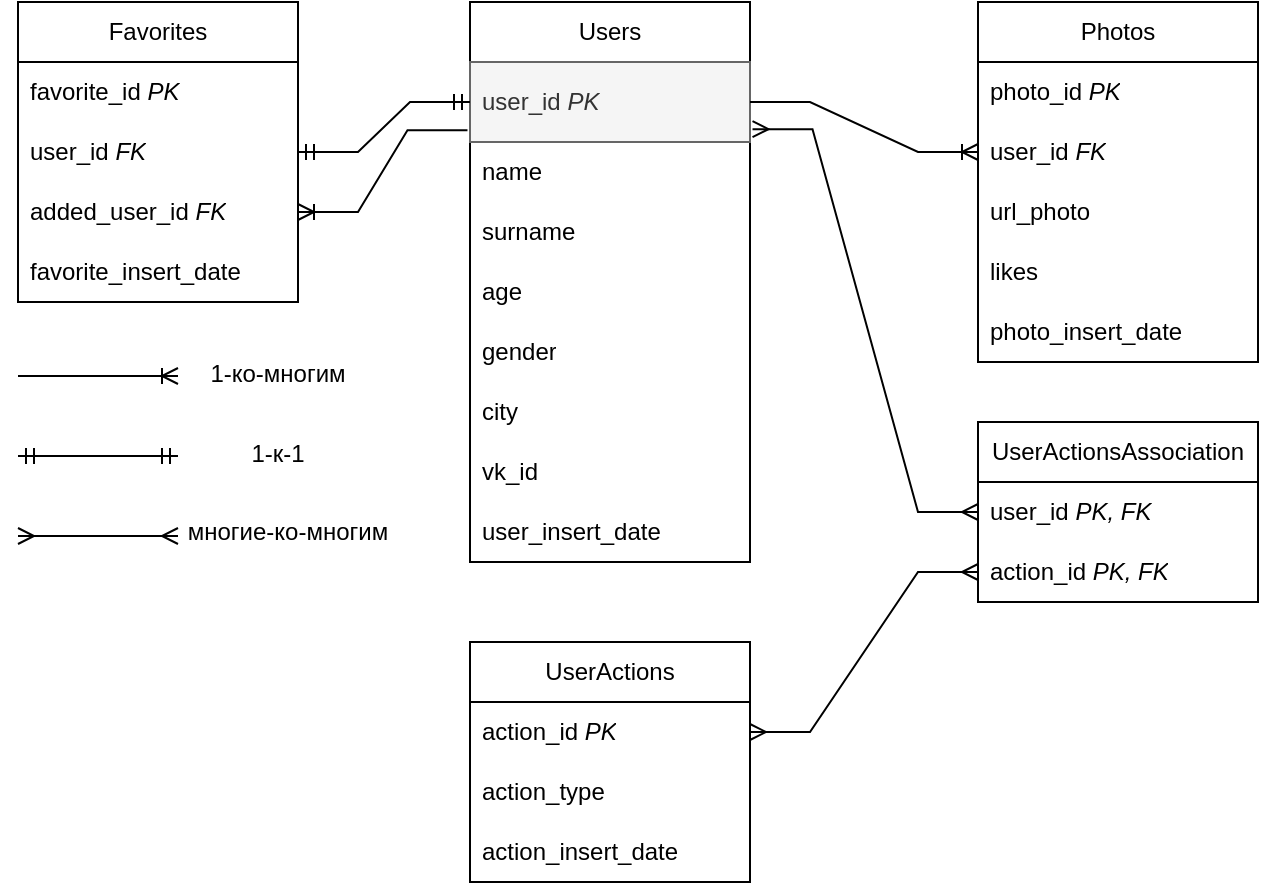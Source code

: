 <mxfile version="21.8.1" type="device">
  <diagram name="Страница — 1" id="Jh7PC3iZB7BjFHJ6pNcI">
    <mxGraphModel dx="1002" dy="671" grid="1" gridSize="10" guides="1" tooltips="1" connect="1" arrows="1" fold="1" page="1" pageScale="1" pageWidth="3300" pageHeight="4681" math="0" shadow="0">
      <root>
        <mxCell id="0" />
        <mxCell id="1" parent="0" />
        <mxCell id="h3TQ16VrkKnIycUdb-QE-1" value="Users" style="swimlane;fontStyle=0;childLayout=stackLayout;horizontal=1;startSize=30;horizontalStack=0;resizeParent=1;resizeParentMax=0;resizeLast=0;collapsible=1;marginBottom=0;whiteSpace=wrap;html=1;" vertex="1" parent="1">
          <mxGeometry x="406" y="40" width="140" height="280" as="geometry" />
        </mxCell>
        <mxCell id="h3TQ16VrkKnIycUdb-QE-2" value="user_id&amp;nbsp;&lt;i&gt;PK&lt;/i&gt;" style="text;strokeColor=#666666;fillColor=#f5f5f5;align=left;verticalAlign=middle;spacingLeft=4;spacingRight=4;overflow=hidden;points=[[0,0.5],[1,0.5]];portConstraint=eastwest;rotatable=0;whiteSpace=wrap;html=1;fontColor=#333333;" vertex="1" parent="h3TQ16VrkKnIycUdb-QE-1">
          <mxGeometry y="30" width="140" height="40" as="geometry" />
        </mxCell>
        <mxCell id="h3TQ16VrkKnIycUdb-QE-3" value="name" style="text;strokeColor=none;fillColor=none;align=left;verticalAlign=middle;spacingLeft=4;spacingRight=4;overflow=hidden;points=[[0,0.5],[1,0.5]];portConstraint=eastwest;rotatable=0;whiteSpace=wrap;html=1;" vertex="1" parent="h3TQ16VrkKnIycUdb-QE-1">
          <mxGeometry y="70" width="140" height="30" as="geometry" />
        </mxCell>
        <mxCell id="h3TQ16VrkKnIycUdb-QE-4" value="surname" style="text;strokeColor=none;fillColor=none;align=left;verticalAlign=middle;spacingLeft=4;spacingRight=4;overflow=hidden;points=[[0,0.5],[1,0.5]];portConstraint=eastwest;rotatable=0;whiteSpace=wrap;html=1;" vertex="1" parent="h3TQ16VrkKnIycUdb-QE-1">
          <mxGeometry y="100" width="140" height="30" as="geometry" />
        </mxCell>
        <mxCell id="h3TQ16VrkKnIycUdb-QE-5" value="age" style="text;strokeColor=none;fillColor=none;align=left;verticalAlign=middle;spacingLeft=4;spacingRight=4;overflow=hidden;points=[[0,0.5],[1,0.5]];portConstraint=eastwest;rotatable=0;whiteSpace=wrap;html=1;" vertex="1" parent="h3TQ16VrkKnIycUdb-QE-1">
          <mxGeometry y="130" width="140" height="30" as="geometry" />
        </mxCell>
        <mxCell id="h3TQ16VrkKnIycUdb-QE-6" value="gender" style="text;strokeColor=none;fillColor=none;align=left;verticalAlign=middle;spacingLeft=4;spacingRight=4;overflow=hidden;points=[[0,0.5],[1,0.5]];portConstraint=eastwest;rotatable=0;whiteSpace=wrap;html=1;" vertex="1" parent="h3TQ16VrkKnIycUdb-QE-1">
          <mxGeometry y="160" width="140" height="30" as="geometry" />
        </mxCell>
        <mxCell id="h3TQ16VrkKnIycUdb-QE-7" value="city" style="text;strokeColor=none;fillColor=none;align=left;verticalAlign=middle;spacingLeft=4;spacingRight=4;overflow=hidden;points=[[0,0.5],[1,0.5]];portConstraint=eastwest;rotatable=0;whiteSpace=wrap;html=1;" vertex="1" parent="h3TQ16VrkKnIycUdb-QE-1">
          <mxGeometry y="190" width="140" height="30" as="geometry" />
        </mxCell>
        <mxCell id="h3TQ16VrkKnIycUdb-QE-8" value="vk_id" style="text;strokeColor=none;fillColor=none;align=left;verticalAlign=middle;spacingLeft=4;spacingRight=4;overflow=hidden;points=[[0,0.5],[1,0.5]];portConstraint=eastwest;rotatable=0;whiteSpace=wrap;html=1;" vertex="1" parent="h3TQ16VrkKnIycUdb-QE-1">
          <mxGeometry y="220" width="140" height="30" as="geometry" />
        </mxCell>
        <mxCell id="h3TQ16VrkKnIycUdb-QE-49" value="user_insert_date" style="text;strokeColor=none;fillColor=none;align=left;verticalAlign=middle;spacingLeft=4;spacingRight=4;overflow=hidden;points=[[0,0.5],[1,0.5]];portConstraint=eastwest;rotatable=0;whiteSpace=wrap;html=1;" vertex="1" parent="h3TQ16VrkKnIycUdb-QE-1">
          <mxGeometry y="250" width="140" height="30" as="geometry" />
        </mxCell>
        <mxCell id="h3TQ16VrkKnIycUdb-QE-9" value="Photos" style="swimlane;fontStyle=0;childLayout=stackLayout;horizontal=1;startSize=30;horizontalStack=0;resizeParent=1;resizeParentMax=0;resizeLast=0;collapsible=1;marginBottom=0;whiteSpace=wrap;html=1;" vertex="1" parent="1">
          <mxGeometry x="660" y="40" width="140" height="180" as="geometry" />
        </mxCell>
        <mxCell id="h3TQ16VrkKnIycUdb-QE-10" value="photo_id&amp;nbsp;&lt;i&gt;PK&lt;/i&gt;" style="text;strokeColor=none;fillColor=none;align=left;verticalAlign=middle;spacingLeft=4;spacingRight=4;overflow=hidden;points=[[0,0.5],[1,0.5]];portConstraint=eastwest;rotatable=0;whiteSpace=wrap;html=1;" vertex="1" parent="h3TQ16VrkKnIycUdb-QE-9">
          <mxGeometry y="30" width="140" height="30" as="geometry" />
        </mxCell>
        <mxCell id="h3TQ16VrkKnIycUdb-QE-11" value="user_id&amp;nbsp;&lt;i&gt;FK&lt;/i&gt;" style="text;strokeColor=none;fillColor=none;align=left;verticalAlign=middle;spacingLeft=4;spacingRight=4;overflow=hidden;points=[[0,0.5],[1,0.5]];portConstraint=eastwest;rotatable=0;whiteSpace=wrap;html=1;" vertex="1" parent="h3TQ16VrkKnIycUdb-QE-9">
          <mxGeometry y="60" width="140" height="30" as="geometry" />
        </mxCell>
        <mxCell id="h3TQ16VrkKnIycUdb-QE-12" value="url_photo" style="text;strokeColor=none;fillColor=none;align=left;verticalAlign=middle;spacingLeft=4;spacingRight=4;overflow=hidden;points=[[0,0.5],[1,0.5]];portConstraint=eastwest;rotatable=0;whiteSpace=wrap;html=1;" vertex="1" parent="h3TQ16VrkKnIycUdb-QE-9">
          <mxGeometry y="90" width="140" height="30" as="geometry" />
        </mxCell>
        <mxCell id="h3TQ16VrkKnIycUdb-QE-13" value="likes" style="text;strokeColor=none;fillColor=none;align=left;verticalAlign=middle;spacingLeft=4;spacingRight=4;overflow=hidden;points=[[0,0.5],[1,0.5]];portConstraint=eastwest;rotatable=0;whiteSpace=wrap;html=1;" vertex="1" parent="h3TQ16VrkKnIycUdb-QE-9">
          <mxGeometry y="120" width="140" height="30" as="geometry" />
        </mxCell>
        <mxCell id="h3TQ16VrkKnIycUdb-QE-16" value="photo_insert_date" style="text;strokeColor=none;fillColor=none;align=left;verticalAlign=middle;spacingLeft=4;spacingRight=4;overflow=hidden;points=[[0,0.5],[1,0.5]];portConstraint=eastwest;rotatable=0;whiteSpace=wrap;html=1;" vertex="1" parent="h3TQ16VrkKnIycUdb-QE-9">
          <mxGeometry y="150" width="140" height="30" as="geometry" />
        </mxCell>
        <mxCell id="h3TQ16VrkKnIycUdb-QE-17" value="Favorites" style="swimlane;fontStyle=0;childLayout=stackLayout;horizontal=1;startSize=30;horizontalStack=0;resizeParent=1;resizeParentMax=0;resizeLast=0;collapsible=1;marginBottom=0;whiteSpace=wrap;html=1;" vertex="1" parent="1">
          <mxGeometry x="180" y="40" width="140" height="150" as="geometry" />
        </mxCell>
        <mxCell id="h3TQ16VrkKnIycUdb-QE-19" value="favorite_id&amp;nbsp;&lt;i&gt;PK&lt;/i&gt;" style="text;strokeColor=none;fillColor=none;align=left;verticalAlign=middle;spacingLeft=4;spacingRight=4;overflow=hidden;points=[[0,0.5],[1,0.5]];portConstraint=eastwest;rotatable=0;whiteSpace=wrap;html=1;" vertex="1" parent="h3TQ16VrkKnIycUdb-QE-17">
          <mxGeometry y="30" width="140" height="30" as="geometry" />
        </mxCell>
        <mxCell id="h3TQ16VrkKnIycUdb-QE-20" value="user_id&amp;nbsp;&lt;i&gt;FK&lt;/i&gt;" style="text;strokeColor=none;fillColor=none;align=left;verticalAlign=middle;spacingLeft=4;spacingRight=4;overflow=hidden;points=[[0,0.5],[1,0.5]];portConstraint=eastwest;rotatable=0;whiteSpace=wrap;html=1;" vertex="1" parent="h3TQ16VrkKnIycUdb-QE-17">
          <mxGeometry y="60" width="140" height="30" as="geometry" />
        </mxCell>
        <mxCell id="h3TQ16VrkKnIycUdb-QE-21" value="added_user_id&amp;nbsp;&lt;i&gt;FK&lt;/i&gt;" style="text;strokeColor=none;fillColor=none;align=left;verticalAlign=middle;spacingLeft=4;spacingRight=4;overflow=hidden;points=[[0,0.5],[1,0.5]];portConstraint=eastwest;rotatable=0;whiteSpace=wrap;html=1;" vertex="1" parent="h3TQ16VrkKnIycUdb-QE-17">
          <mxGeometry y="90" width="140" height="30" as="geometry" />
        </mxCell>
        <mxCell id="h3TQ16VrkKnIycUdb-QE-22" value="favorite_insert_date" style="text;strokeColor=none;fillColor=none;align=left;verticalAlign=middle;spacingLeft=4;spacingRight=4;overflow=hidden;points=[[0,0.5],[1,0.5]];portConstraint=eastwest;rotatable=0;whiteSpace=wrap;html=1;" vertex="1" parent="h3TQ16VrkKnIycUdb-QE-17">
          <mxGeometry y="120" width="140" height="30" as="geometry" />
        </mxCell>
        <mxCell id="h3TQ16VrkKnIycUdb-QE-23" value="UserActions" style="swimlane;fontStyle=0;childLayout=stackLayout;horizontal=1;startSize=30;horizontalStack=0;resizeParent=1;resizeParentMax=0;resizeLast=0;collapsible=1;marginBottom=0;whiteSpace=wrap;html=1;" vertex="1" parent="1">
          <mxGeometry x="406" y="360" width="140" height="120" as="geometry" />
        </mxCell>
        <mxCell id="h3TQ16VrkKnIycUdb-QE-24" value="action_id&amp;nbsp;&lt;i&gt;PK&lt;/i&gt;" style="text;strokeColor=none;fillColor=none;align=left;verticalAlign=middle;spacingLeft=4;spacingRight=4;overflow=hidden;points=[[0,0.5],[1,0.5]];portConstraint=eastwest;rotatable=0;whiteSpace=wrap;html=1;" vertex="1" parent="h3TQ16VrkKnIycUdb-QE-23">
          <mxGeometry y="30" width="140" height="30" as="geometry" />
        </mxCell>
        <mxCell id="h3TQ16VrkKnIycUdb-QE-26" value="action_type" style="text;strokeColor=none;fillColor=none;align=left;verticalAlign=middle;spacingLeft=4;spacingRight=4;overflow=hidden;points=[[0,0.5],[1,0.5]];portConstraint=eastwest;rotatable=0;whiteSpace=wrap;html=1;" vertex="1" parent="h3TQ16VrkKnIycUdb-QE-23">
          <mxGeometry y="60" width="140" height="30" as="geometry" />
        </mxCell>
        <mxCell id="h3TQ16VrkKnIycUdb-QE-27" value="action_insert_date" style="text;strokeColor=none;fillColor=none;align=left;verticalAlign=middle;spacingLeft=4;spacingRight=4;overflow=hidden;points=[[0,0.5],[1,0.5]];portConstraint=eastwest;rotatable=0;whiteSpace=wrap;html=1;" vertex="1" parent="h3TQ16VrkKnIycUdb-QE-23">
          <mxGeometry y="90" width="140" height="30" as="geometry" />
        </mxCell>
        <mxCell id="h3TQ16VrkKnIycUdb-QE-36" value="" style="edgeStyle=entityRelationEdgeStyle;fontSize=12;html=1;endArrow=ERoneToMany;rounded=0;exitX=1;exitY=0.5;exitDx=0;exitDy=0;entryX=0;entryY=0.5;entryDx=0;entryDy=0;" edge="1" parent="1" source="h3TQ16VrkKnIycUdb-QE-2" target="h3TQ16VrkKnIycUdb-QE-11">
          <mxGeometry width="100" height="100" relative="1" as="geometry">
            <mxPoint x="590" y="120" as="sourcePoint" />
            <mxPoint x="690" y="20" as="targetPoint" />
          </mxGeometry>
        </mxCell>
        <mxCell id="h3TQ16VrkKnIycUdb-QE-37" value="" style="edgeStyle=entityRelationEdgeStyle;fontSize=12;html=1;endArrow=ERmandOne;startArrow=ERmandOne;rounded=0;exitX=1;exitY=0.5;exitDx=0;exitDy=0;entryX=0;entryY=0.5;entryDx=0;entryDy=0;" edge="1" parent="1" source="h3TQ16VrkKnIycUdb-QE-20" target="h3TQ16VrkKnIycUdb-QE-2">
          <mxGeometry width="100" height="100" relative="1" as="geometry">
            <mxPoint x="270" y="440" as="sourcePoint" />
            <mxPoint x="370" y="340" as="targetPoint" />
          </mxGeometry>
        </mxCell>
        <mxCell id="h3TQ16VrkKnIycUdb-QE-38" value="" style="edgeStyle=entityRelationEdgeStyle;fontSize=12;html=1;endArrow=ERoneToMany;rounded=0;entryX=1;entryY=0.5;entryDx=0;entryDy=0;exitX=-0.009;exitY=0.853;exitDx=0;exitDy=0;exitPerimeter=0;" edge="1" parent="1" source="h3TQ16VrkKnIycUdb-QE-2" target="h3TQ16VrkKnIycUdb-QE-21">
          <mxGeometry width="100" height="100" relative="1" as="geometry">
            <mxPoint x="370" y="140" as="sourcePoint" />
            <mxPoint x="320" y="240" as="targetPoint" />
          </mxGeometry>
        </mxCell>
        <mxCell id="h3TQ16VrkKnIycUdb-QE-41" value="" style="edgeStyle=entityRelationEdgeStyle;fontSize=12;html=1;endArrow=ERoneToMany;rounded=0;" edge="1" parent="1">
          <mxGeometry width="100" height="100" relative="1" as="geometry">
            <mxPoint x="180" y="227" as="sourcePoint" />
            <mxPoint x="260" y="227" as="targetPoint" />
          </mxGeometry>
        </mxCell>
        <mxCell id="h3TQ16VrkKnIycUdb-QE-42" value="1-ко-многим" style="text;html=1;strokeColor=none;fillColor=none;align=center;verticalAlign=middle;whiteSpace=wrap;rounded=0;" vertex="1" parent="1">
          <mxGeometry x="260" y="211" width="100" height="30" as="geometry" />
        </mxCell>
        <mxCell id="h3TQ16VrkKnIycUdb-QE-43" value="" style="edgeStyle=entityRelationEdgeStyle;fontSize=12;html=1;endArrow=ERmandOne;startArrow=ERmandOne;rounded=0;" edge="1" parent="1">
          <mxGeometry width="100" height="100" relative="1" as="geometry">
            <mxPoint x="180" y="267" as="sourcePoint" />
            <mxPoint x="260" y="267" as="targetPoint" />
          </mxGeometry>
        </mxCell>
        <mxCell id="h3TQ16VrkKnIycUdb-QE-44" value="1-к-1" style="text;html=1;strokeColor=none;fillColor=none;align=center;verticalAlign=middle;whiteSpace=wrap;rounded=0;" vertex="1" parent="1">
          <mxGeometry x="260" y="251" width="100" height="30" as="geometry" />
        </mxCell>
        <mxCell id="h3TQ16VrkKnIycUdb-QE-45" value="" style="edgeStyle=entityRelationEdgeStyle;fontSize=12;html=1;endArrow=ERmany;startArrow=ERmany;rounded=0;" edge="1" parent="1">
          <mxGeometry width="100" height="100" relative="1" as="geometry">
            <mxPoint x="180" y="307" as="sourcePoint" />
            <mxPoint x="260" y="307" as="targetPoint" />
          </mxGeometry>
        </mxCell>
        <mxCell id="h3TQ16VrkKnIycUdb-QE-46" value="многие-ко-многим" style="text;html=1;strokeColor=none;fillColor=none;align=center;verticalAlign=middle;whiteSpace=wrap;rounded=0;" vertex="1" parent="1">
          <mxGeometry x="260" y="290" width="110" height="30" as="geometry" />
        </mxCell>
        <mxCell id="h3TQ16VrkKnIycUdb-QE-50" value="UserActionsAssociation" style="swimlane;fontStyle=0;childLayout=stackLayout;horizontal=1;startSize=30;horizontalStack=0;resizeParent=1;resizeParentMax=0;resizeLast=0;collapsible=1;marginBottom=0;whiteSpace=wrap;html=1;" vertex="1" parent="1">
          <mxGeometry x="660" y="250" width="140" height="90" as="geometry" />
        </mxCell>
        <mxCell id="h3TQ16VrkKnIycUdb-QE-52" value="user_id &lt;i&gt;PK, FK&lt;/i&gt;" style="text;strokeColor=none;fillColor=none;align=left;verticalAlign=middle;spacingLeft=4;spacingRight=4;overflow=hidden;points=[[0,0.5],[1,0.5]];portConstraint=eastwest;rotatable=0;whiteSpace=wrap;html=1;" vertex="1" parent="h3TQ16VrkKnIycUdb-QE-50">
          <mxGeometry y="30" width="140" height="30" as="geometry" />
        </mxCell>
        <mxCell id="h3TQ16VrkKnIycUdb-QE-61" value="action_id&amp;nbsp;&lt;i&gt;PK, FK&lt;/i&gt;" style="text;strokeColor=none;fillColor=none;align=left;verticalAlign=middle;spacingLeft=4;spacingRight=4;overflow=hidden;points=[[0,0.5],[1,0.5]];portConstraint=eastwest;rotatable=0;whiteSpace=wrap;html=1;" vertex="1" parent="h3TQ16VrkKnIycUdb-QE-50">
          <mxGeometry y="60" width="140" height="30" as="geometry" />
        </mxCell>
        <mxCell id="h3TQ16VrkKnIycUdb-QE-55" value="" style="edgeStyle=entityRelationEdgeStyle;fontSize=12;html=1;endArrow=ERmany;startArrow=ERmany;rounded=0;entryX=0;entryY=0.5;entryDx=0;entryDy=0;exitX=1.009;exitY=0.84;exitDx=0;exitDy=0;exitPerimeter=0;" edge="1" parent="1" source="h3TQ16VrkKnIycUdb-QE-2" target="h3TQ16VrkKnIycUdb-QE-52">
          <mxGeometry width="100" height="100" relative="1" as="geometry">
            <mxPoint x="630" y="420" as="sourcePoint" />
            <mxPoint x="710" y="420" as="targetPoint" />
          </mxGeometry>
        </mxCell>
        <mxCell id="h3TQ16VrkKnIycUdb-QE-62" value="" style="edgeStyle=entityRelationEdgeStyle;fontSize=12;html=1;endArrow=ERmany;startArrow=ERmany;rounded=0;exitX=1;exitY=0.5;exitDx=0;exitDy=0;entryX=0;entryY=0.5;entryDx=0;entryDy=0;" edge="1" parent="1" source="h3TQ16VrkKnIycUdb-QE-24" target="h3TQ16VrkKnIycUdb-QE-61">
          <mxGeometry width="100" height="100" relative="1" as="geometry">
            <mxPoint x="590" y="430" as="sourcePoint" />
            <mxPoint x="670" y="430" as="targetPoint" />
            <Array as="points">
              <mxPoint x="1120" y="563" />
            </Array>
          </mxGeometry>
        </mxCell>
      </root>
    </mxGraphModel>
  </diagram>
</mxfile>
